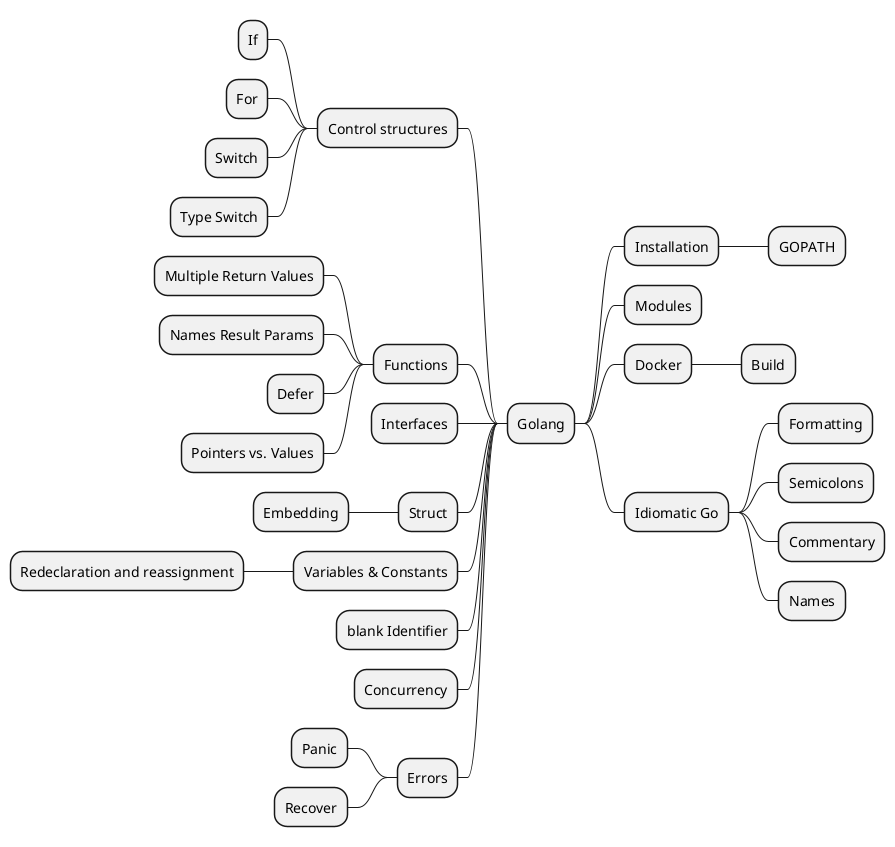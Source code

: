 @startmindmap
* Golang
** Installation
*** GOPATH
** Modules
** Docker
*** Build
** Idiomatic Go
*** Formatting
*** Semicolons
*** Commentary
*** Names
-- Control structures
--- If
--- For
--- Switch
--- Type Switch
-- Functions
--- Multiple Return Values
--- Names Result Params
--- Defer
--- Pointers vs. Values
-- Interfaces
-- Struct
--- Embedding
-- Variables & Constants
--- Redeclaration and reassignment
-- blank Identifier
-- Concurrency
-- Errors
--- Panic
--- Recover
@endmindmap
